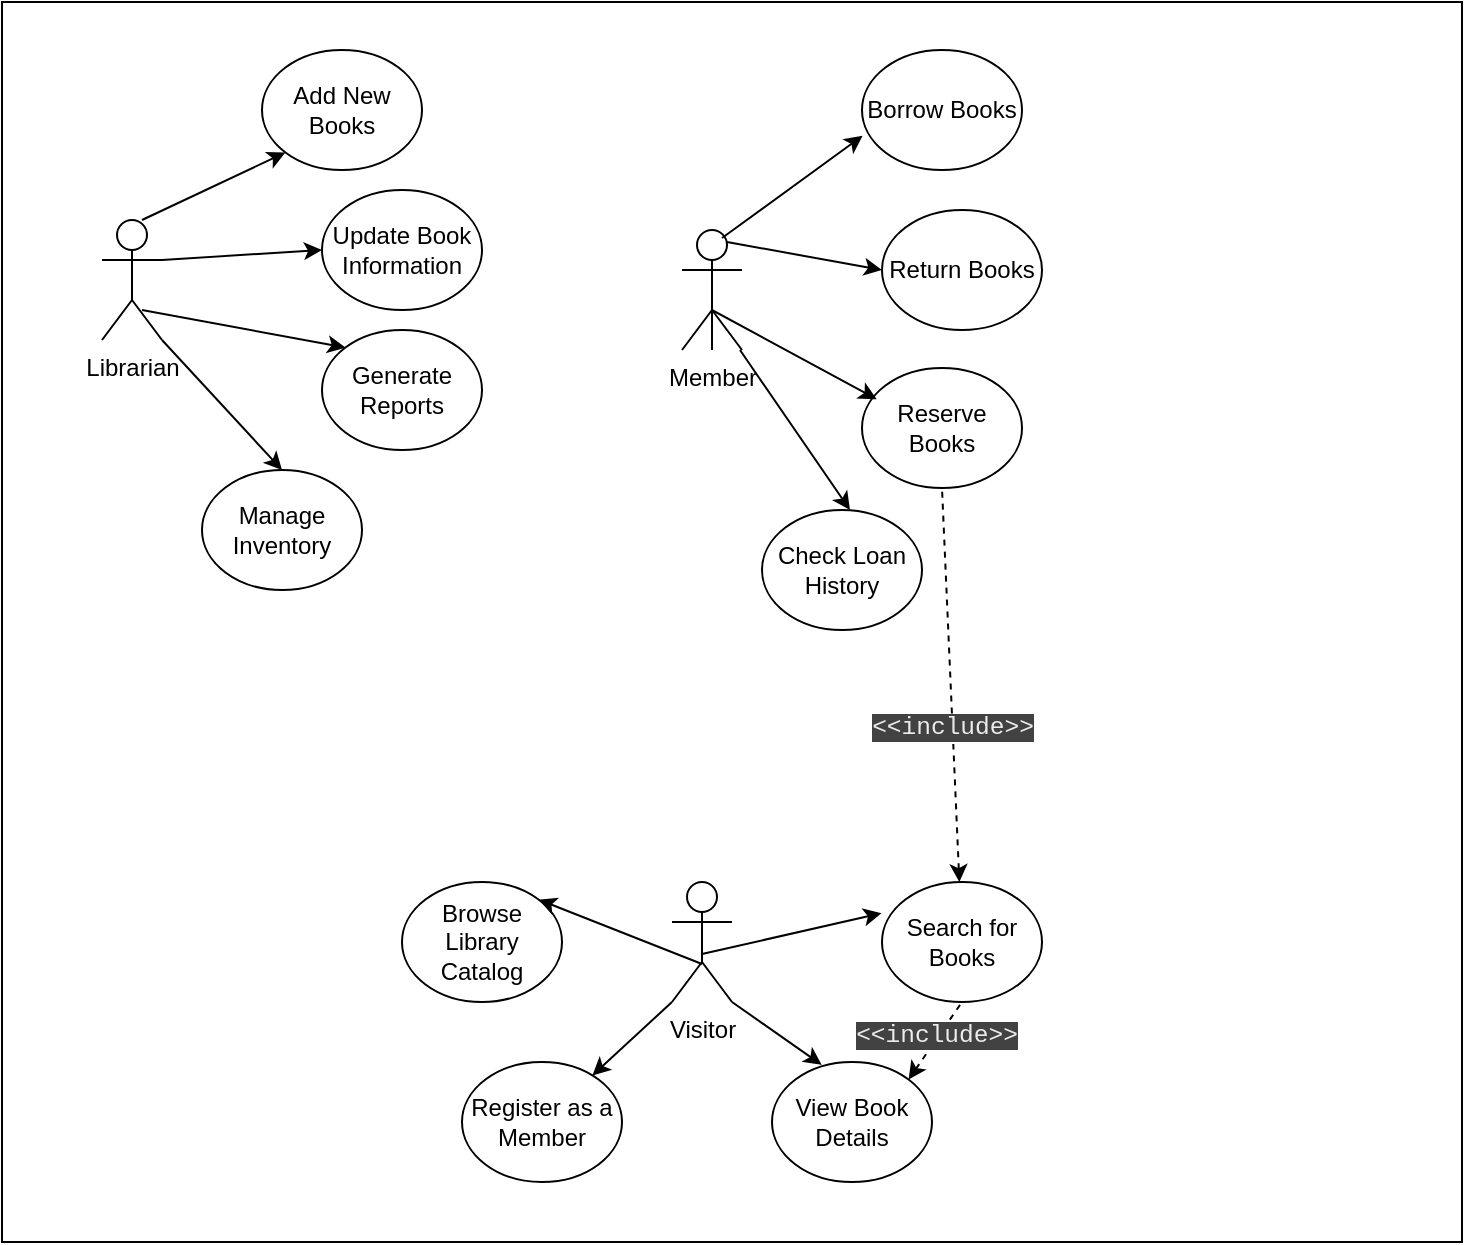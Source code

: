 <mxfile version="24.8.6">
  <diagram name="Page-1" id="P9o04M7we_RFPe03_wxI">
    <mxGraphModel dx="1772" dy="603" grid="1" gridSize="10" guides="1" tooltips="1" connect="1" arrows="1" fold="1" page="1" pageScale="1" pageWidth="850" pageHeight="1100" math="0" shadow="0">
      <root>
        <mxCell id="0" />
        <mxCell id="1" parent="0" />
        <mxCell id="gQRz_tQ71kEGDiQ-KNYA-46" value="" style="rounded=0;whiteSpace=wrap;html=1;" vertex="1" parent="1">
          <mxGeometry x="40" y="40" width="730" height="620" as="geometry" />
        </mxCell>
        <mxCell id="gQRz_tQ71kEGDiQ-KNYA-1" value="Librarian" style="shape=umlActor;verticalLabelPosition=bottom;verticalAlign=top;html=1;outlineConnect=0;" vertex="1" parent="1">
          <mxGeometry x="90" y="149" width="30" height="60" as="geometry" />
        </mxCell>
        <mxCell id="gQRz_tQ71kEGDiQ-KNYA-2" value="Member" style="shape=umlActor;verticalLabelPosition=bottom;verticalAlign=top;html=1;outlineConnect=0;" vertex="1" parent="1">
          <mxGeometry x="380" y="154" width="30" height="60" as="geometry" />
        </mxCell>
        <mxCell id="gQRz_tQ71kEGDiQ-KNYA-3" value="Visitor" style="shape=umlActor;verticalLabelPosition=bottom;verticalAlign=top;html=1;outlineConnect=0;" vertex="1" parent="1">
          <mxGeometry x="375" y="480" width="30" height="60" as="geometry" />
        </mxCell>
        <mxCell id="gQRz_tQ71kEGDiQ-KNYA-5" value="&lt;p data-pm-slice=&quot;0 0 []&quot;&gt;Update Book Information&lt;/p&gt;" style="ellipse;whiteSpace=wrap;html=1;" vertex="1" parent="1">
          <mxGeometry x="200" y="134" width="80" height="60" as="geometry" />
        </mxCell>
        <mxCell id="gQRz_tQ71kEGDiQ-KNYA-7" value="&lt;p data-pm-slice=&quot;0 0 []&quot;&gt;Add New Books&lt;/p&gt;" style="ellipse;whiteSpace=wrap;html=1;" vertex="1" parent="1">
          <mxGeometry x="170" y="64" width="80" height="60" as="geometry" />
        </mxCell>
        <mxCell id="gQRz_tQ71kEGDiQ-KNYA-8" value="&lt;p data-pm-slice=&quot;0 0 []&quot;&gt;Generate Reports&lt;/p&gt;" style="ellipse;whiteSpace=wrap;html=1;" vertex="1" parent="1">
          <mxGeometry x="200" y="204" width="80" height="60" as="geometry" />
        </mxCell>
        <mxCell id="gQRz_tQ71kEGDiQ-KNYA-9" value="&lt;p data-pm-slice=&quot;0 0 []&quot;&gt;Manage Inventory&lt;/p&gt;" style="ellipse;whiteSpace=wrap;html=1;" vertex="1" parent="1">
          <mxGeometry x="140" y="274" width="80" height="60" as="geometry" />
        </mxCell>
        <mxCell id="gQRz_tQ71kEGDiQ-KNYA-10" value="&lt;p data-pm-slice=&quot;0 0 []&quot;&gt;Borrow Books&lt;/p&gt;" style="ellipse;whiteSpace=wrap;html=1;" vertex="1" parent="1">
          <mxGeometry x="470" y="64" width="80" height="60" as="geometry" />
        </mxCell>
        <mxCell id="gQRz_tQ71kEGDiQ-KNYA-11" value="&lt;p data-pm-slice=&quot;0 0 []&quot;&gt;Return Books&lt;/p&gt;" style="ellipse;whiteSpace=wrap;html=1;" vertex="1" parent="1">
          <mxGeometry x="480" y="144" width="80" height="60" as="geometry" />
        </mxCell>
        <mxCell id="gQRz_tQ71kEGDiQ-KNYA-12" value="&lt;p data-pm-slice=&quot;0 0 []&quot;&gt;Reserve Books&lt;/p&gt;" style="ellipse;whiteSpace=wrap;html=1;" vertex="1" parent="1">
          <mxGeometry x="470" y="223" width="80" height="60" as="geometry" />
        </mxCell>
        <mxCell id="gQRz_tQ71kEGDiQ-KNYA-13" value="&lt;p data-pm-slice=&quot;0 0 []&quot;&gt;Check Loan History&lt;/p&gt;" style="ellipse;whiteSpace=wrap;html=1;" vertex="1" parent="1">
          <mxGeometry x="420" y="294" width="80" height="60" as="geometry" />
        </mxCell>
        <mxCell id="gQRz_tQ71kEGDiQ-KNYA-14" value="&lt;p data-pm-slice=&quot;0 0 []&quot;&gt;Search for Books&lt;/p&gt;" style="ellipse;whiteSpace=wrap;html=1;" vertex="1" parent="1">
          <mxGeometry x="480" y="480" width="80" height="60" as="geometry" />
        </mxCell>
        <mxCell id="gQRz_tQ71kEGDiQ-KNYA-17" value="&lt;p data-pm-slice=&quot;0 0 []&quot;&gt;View Book Details&lt;/p&gt;" style="ellipse;whiteSpace=wrap;html=1;" vertex="1" parent="1">
          <mxGeometry x="425" y="570" width="80" height="60" as="geometry" />
        </mxCell>
        <mxCell id="gQRz_tQ71kEGDiQ-KNYA-18" value="&lt;p data-pm-slice=&quot;0 0 []&quot;&gt;Register as a Member&lt;/p&gt;" style="ellipse;whiteSpace=wrap;html=1;" vertex="1" parent="1">
          <mxGeometry x="270" y="570" width="80" height="60" as="geometry" />
        </mxCell>
        <mxCell id="gQRz_tQ71kEGDiQ-KNYA-19" value="&lt;p data-pm-slice=&quot;0 0 []&quot;&gt;Browse Library Catalog&lt;/p&gt;" style="ellipse;whiteSpace=wrap;html=1;" vertex="1" parent="1">
          <mxGeometry x="240" y="480" width="80" height="60" as="geometry" />
        </mxCell>
        <mxCell id="gQRz_tQ71kEGDiQ-KNYA-24" value="" style="endArrow=classic;html=1;rounded=0;entryX=0;entryY=1;entryDx=0;entryDy=0;" edge="1" parent="1" target="gQRz_tQ71kEGDiQ-KNYA-7">
          <mxGeometry width="50" height="50" relative="1" as="geometry">
            <mxPoint x="110" y="149" as="sourcePoint" />
            <mxPoint x="160" y="99" as="targetPoint" />
          </mxGeometry>
        </mxCell>
        <mxCell id="gQRz_tQ71kEGDiQ-KNYA-25" value="" style="endArrow=classic;html=1;rounded=0;entryX=0;entryY=0.5;entryDx=0;entryDy=0;" edge="1" parent="1" target="gQRz_tQ71kEGDiQ-KNYA-5">
          <mxGeometry width="50" height="50" relative="1" as="geometry">
            <mxPoint x="120" y="169" as="sourcePoint" />
            <mxPoint x="192" y="135" as="targetPoint" />
          </mxGeometry>
        </mxCell>
        <mxCell id="gQRz_tQ71kEGDiQ-KNYA-26" value="" style="endArrow=classic;html=1;rounded=0;entryX=0;entryY=0;entryDx=0;entryDy=0;" edge="1" parent="1" target="gQRz_tQ71kEGDiQ-KNYA-8">
          <mxGeometry width="50" height="50" relative="1" as="geometry">
            <mxPoint x="110" y="194" as="sourcePoint" />
            <mxPoint x="182" y="160" as="targetPoint" />
          </mxGeometry>
        </mxCell>
        <mxCell id="gQRz_tQ71kEGDiQ-KNYA-27" value="" style="endArrow=classic;html=1;rounded=0;entryX=0.5;entryY=0;entryDx=0;entryDy=0;" edge="1" parent="1" target="gQRz_tQ71kEGDiQ-KNYA-9">
          <mxGeometry width="50" height="50" relative="1" as="geometry">
            <mxPoint x="120" y="209" as="sourcePoint" />
            <mxPoint x="180" y="269" as="targetPoint" />
          </mxGeometry>
        </mxCell>
        <mxCell id="gQRz_tQ71kEGDiQ-KNYA-28" value="" style="endArrow=classic;html=1;rounded=0;entryX=0.004;entryY=0.715;entryDx=0;entryDy=0;entryPerimeter=0;" edge="1" parent="1" target="gQRz_tQ71kEGDiQ-KNYA-10">
          <mxGeometry width="50" height="50" relative="1" as="geometry">
            <mxPoint x="400" y="158" as="sourcePoint" />
            <mxPoint x="472" y="124" as="targetPoint" />
          </mxGeometry>
        </mxCell>
        <mxCell id="gQRz_tQ71kEGDiQ-KNYA-29" value="" style="endArrow=classic;html=1;rounded=0;entryX=0;entryY=0.5;entryDx=0;entryDy=0;exitX=0.75;exitY=0.1;exitDx=0;exitDy=0;exitPerimeter=0;" edge="1" parent="1" source="gQRz_tQ71kEGDiQ-KNYA-2" target="gQRz_tQ71kEGDiQ-KNYA-11">
          <mxGeometry width="50" height="50" relative="1" as="geometry">
            <mxPoint x="410" y="174" as="sourcePoint" />
            <mxPoint x="470" y="128" as="targetPoint" />
          </mxGeometry>
        </mxCell>
        <mxCell id="gQRz_tQ71kEGDiQ-KNYA-30" value="" style="endArrow=classic;html=1;rounded=0;" edge="1" parent="1" source="gQRz_tQ71kEGDiQ-KNYA-2">
          <mxGeometry width="50" height="50" relative="1" as="geometry">
            <mxPoint x="400" y="197" as="sourcePoint" />
            <mxPoint x="477.384" y="238.633" as="targetPoint" />
            <Array as="points">
              <mxPoint x="395" y="194" />
            </Array>
          </mxGeometry>
        </mxCell>
        <mxCell id="gQRz_tQ71kEGDiQ-KNYA-31" value="" style="endArrow=classic;html=1;rounded=0;entryX=0.5;entryY=0;entryDx=0;entryDy=0;" edge="1" parent="1">
          <mxGeometry width="50" height="50" relative="1" as="geometry">
            <mxPoint x="409" y="214" as="sourcePoint" />
            <mxPoint x="464" y="294.0" as="targetPoint" />
          </mxGeometry>
        </mxCell>
        <mxCell id="gQRz_tQ71kEGDiQ-KNYA-32" value="" style="endArrow=classic;html=1;rounded=0;entryX=1;entryY=0;entryDx=0;entryDy=0;" edge="1" parent="1" target="gQRz_tQ71kEGDiQ-KNYA-19">
          <mxGeometry width="50" height="50" relative="1" as="geometry">
            <mxPoint x="390" y="521" as="sourcePoint" />
            <mxPoint x="460" y="470" as="targetPoint" />
          </mxGeometry>
        </mxCell>
        <mxCell id="gQRz_tQ71kEGDiQ-KNYA-34" value="" style="endArrow=classic;html=1;rounded=0;entryX=-0.003;entryY=0.26;entryDx=0;entryDy=0;entryPerimeter=0;" edge="1" parent="1" target="gQRz_tQ71kEGDiQ-KNYA-14">
          <mxGeometry width="50" height="50" relative="1" as="geometry">
            <mxPoint x="390" y="516" as="sourcePoint" />
            <mxPoint x="447" y="598" as="targetPoint" />
          </mxGeometry>
        </mxCell>
        <mxCell id="gQRz_tQ71kEGDiQ-KNYA-36" value="" style="endArrow=classic;html=1;rounded=0;exitX=0;exitY=1;exitDx=0;exitDy=0;exitPerimeter=0;" edge="1" parent="1" source="gQRz_tQ71kEGDiQ-KNYA-3" target="gQRz_tQ71kEGDiQ-KNYA-18">
          <mxGeometry width="50" height="50" relative="1" as="geometry">
            <mxPoint x="410" y="600" as="sourcePoint" />
            <mxPoint x="492" y="609" as="targetPoint" />
          </mxGeometry>
        </mxCell>
        <mxCell id="gQRz_tQ71kEGDiQ-KNYA-39" value="" style="endArrow=none;dashed=1;html=1;rounded=0;entryX=0.5;entryY=1;entryDx=0;entryDy=0;startArrow=classic;startFill=1;" edge="1" parent="1" source="gQRz_tQ71kEGDiQ-KNYA-14" target="gQRz_tQ71kEGDiQ-KNYA-12">
          <mxGeometry width="50" height="50" relative="1" as="geometry">
            <mxPoint x="540" y="270" as="sourcePoint" />
            <mxPoint x="580" y="250" as="targetPoint" />
          </mxGeometry>
        </mxCell>
        <mxCell id="gQRz_tQ71kEGDiQ-KNYA-40" value="&lt;span style=&quot;color: rgb(236, 236, 236); font-family: ui-monospace, SFMono-Regular, &amp;quot;SF Mono&amp;quot;, Menlo, Consolas, &amp;quot;Liberation Mono&amp;quot;, monospace; font-size: 12.25px; text-align: left; text-wrap-mode: wrap; background-color: rgb(66, 66, 66);&quot;&gt;&amp;lt;&amp;lt;include&amp;gt;&amp;gt;&lt;/span&gt;" style="edgeLabel;html=1;align=center;verticalAlign=middle;resizable=0;points=[];" vertex="1" connectable="0" parent="gQRz_tQ71kEGDiQ-KNYA-39">
          <mxGeometry x="-0.215" y="1" relative="1" as="geometry">
            <mxPoint as="offset" />
          </mxGeometry>
        </mxCell>
        <mxCell id="gQRz_tQ71kEGDiQ-KNYA-41" value="" style="endArrow=classic;html=1;rounded=0;exitX=0;exitY=1;exitDx=0;exitDy=0;exitPerimeter=0;entryX=0.311;entryY=0.024;entryDx=0;entryDy=0;entryPerimeter=0;" edge="1" parent="1" target="gQRz_tQ71kEGDiQ-KNYA-17">
          <mxGeometry width="50" height="50" relative="1" as="geometry">
            <mxPoint x="405" y="540" as="sourcePoint" />
            <mxPoint x="343" y="606" as="targetPoint" />
          </mxGeometry>
        </mxCell>
        <mxCell id="gQRz_tQ71kEGDiQ-KNYA-42" value="" style="endArrow=none;dashed=1;html=1;rounded=0;entryX=0.5;entryY=1;entryDx=0;entryDy=0;exitX=1;exitY=0;exitDx=0;exitDy=0;startArrow=classic;startFill=1;" edge="1" parent="1" source="gQRz_tQ71kEGDiQ-KNYA-17" target="gQRz_tQ71kEGDiQ-KNYA-14">
          <mxGeometry width="50" height="50" relative="1" as="geometry">
            <mxPoint x="530" y="721" as="sourcePoint" />
            <mxPoint x="538" y="560" as="targetPoint" />
          </mxGeometry>
        </mxCell>
        <mxCell id="gQRz_tQ71kEGDiQ-KNYA-45" value="&lt;span style=&quot;color: rgb(236, 236, 236); font-family: ui-monospace, SFMono-Regular, &amp;quot;SF Mono&amp;quot;, Menlo, Consolas, &amp;quot;Liberation Mono&amp;quot;, monospace; font-size: 12.25px; text-align: left; text-wrap-mode: wrap; background-color: rgb(66, 66, 66);&quot;&gt;&amp;lt;&amp;lt;include&amp;gt;&amp;gt;&lt;/span&gt;" style="edgeLabel;html=1;align=center;verticalAlign=middle;resizable=0;points=[];" vertex="1" connectable="0" parent="gQRz_tQ71kEGDiQ-KNYA-42">
          <mxGeometry x="0.093" y="2" relative="1" as="geometry">
            <mxPoint x="1" as="offset" />
          </mxGeometry>
        </mxCell>
      </root>
    </mxGraphModel>
  </diagram>
</mxfile>
